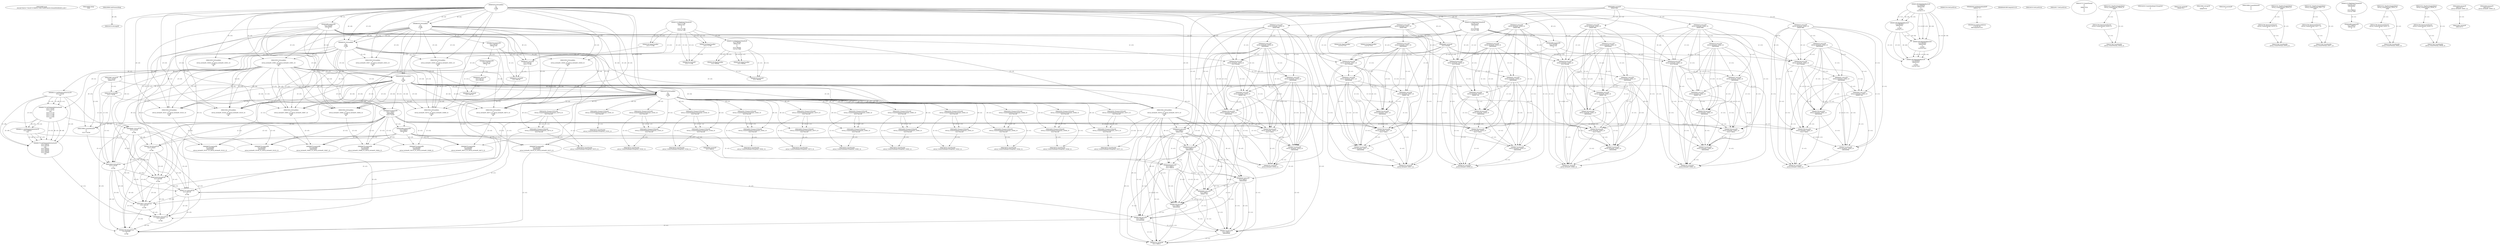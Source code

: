 // Global SCDG with merge call
digraph {
	0 [label="268454688.main
3043d078d341720e36747d96f3c116bc14a0818ad3e1b0abdf40bf84901a3827"]
	1 [label="268454699.Sleep
1000"]
	2 [label="268450908.GetProcessHeap
"]
	3 [label="268465424.VirtualAlloc
0
128
12288
4"]
	4 [label="268465190.RegOpenKeyExW
2147483650
268501000
0
131097
2147417172"]
	5 [label="268465489.wsprintfW
3221762048
268500964
0"]
	3 -> 5 [label="(0-->1)"]
	6 [label="268466183.VirtualAlloc
0
1024
12288
4"]
	3 -> 6 [label="(3-->3)"]
	3 -> 6 [label="(4-->4)"]
	7 [label="268466202.VirtualAlloc
0
3596
12288
4"]
	3 -> 7 [label="(3-->3)"]
	6 -> 7 [label="(3-->3)"]
	3 -> 7 [label="(4-->4)"]
	6 -> 7 [label="(4-->4)"]
	8 [label="268466212.GetWindowsDirectoryW
3221770240
256"]
	7 -> 8 [label="(0-->1)"]
	9 [label="268466270.GetVolumeInformationW
3221770240
3221770752
256
3221771776
3221771784
3221771780
3221771264
256"]
	7 -> 9 [label="(0-->1)"]
	8 -> 9 [label="(1-->1)"]
	8 -> 9 [label="(2-->3)"]
	8 -> 9 [label="(2-->8)"]
	10 [label="268465190.RegOpenKeyExW
2147483650
268501632
0
131097
2147417172"]
	4 -> 10 [label="(1-->1)"]
	4 -> 10 [label="(4-->4)"]
	4 -> 10 [label="(5-->5)"]
	11 [label="268465223.RegQueryValueExW
3221771788
268501592
0
0
3221771788
2147417188"]
	12 [label="268465254.GetLastError
"]
	13 [label="268465263.RegCloseKey
3221771788"]
	11 -> 13 [label="(1-->1)"]
	11 -> 13 [label="(5-->1)"]
	14 [label="268466376.wsprintfW
3221766144
268501204
0"]
	6 -> 14 [label="(0-->1)"]
	15 [label="268466397.lstrcatW
3221766144
3221771788"]
	6 -> 15 [label="(0-->1)"]
	14 -> 15 [label="(1-->1)"]
	11 -> 15 [label="(1-->2)"]
	11 -> 15 [label="(5-->2)"]
	13 -> 15 [label="(1-->2)"]
	16 [label="268466409.GetModuleHandleW
268501752"]
	17 [label="268466416.GetProcAddress
270536744
RtlComputeCrc32"]
	16 -> 17 [label="(0-->1)"]
	18 [label="268466432.lstrlenW
3221766144"]
	6 -> 18 [label="(0-->1)"]
	14 -> 18 [label="(1-->1)"]
	15 -> 18 [label="(1-->1)"]
	19 [label="268466449.RtlComputeCrc32
"]
	20 [label="268466481.VirtualFree
3221770240
0
32768"]
	7 -> 20 [label="(0-->1)"]
	8 -> 20 [label="(1-->1)"]
	9 -> 20 [label="(1-->1)"]
	21 [label="268464882.lstrlenW
3221762048"]
	3 -> 21 [label="(0-->1)"]
	5 -> 21 [label="(1-->1)"]
	22 [label="268464893.lstrlenW
268497860"]
	23 [label="268453932.VirtualAlloc
0
retval_lstrlenW_32902_32_retval_lstrlenW_32901_32
12288
64"]
	3 -> 23 [label="(3-->3)"]
	6 -> 23 [label="(3-->3)"]
	7 -> 23 [label="(3-->3)"]
	24 [label="268453967.lstrcpyW
3221774336
268497976"]
	23 -> 24 [label="(0-->1)"]
	25 [label="268453974.lstrlenW
3221774336"]
	23 -> 25 [label="(0-->1)"]
	24 -> 25 [label="(1-->1)"]
	26 [label="268464425.lstrcatW
retval_lstrlenW_32924_32
268497860"]
	22 -> 26 [label="(1-->2)"]
	27 [label="268464433.lstrcatW
retval_lstrlenW_32924_32
268500944"]
	26 -> 27 [label="(1-->1)"]
	28 [label="268464439.lstrcatW
retval_lstrlenW_32924_32
3221762048"]
	26 -> 28 [label="(1-->1)"]
	27 -> 28 [label="(1-->1)"]
	3 -> 28 [label="(0-->2)"]
	5 -> 28 [label="(1-->2)"]
	21 -> 28 [label="(1-->2)"]
	29 [label="268464447.lstrcatW
retval_lstrlenW_32924_32
268500948"]
	26 -> 29 [label="(1-->1)"]
	27 -> 29 [label="(1-->1)"]
	28 -> 29 [label="(1-->1)"]
	30 [label="268464636.VirtualAlloc
0
66
12288
64"]
	3 -> 30 [label="(3-->3)"]
	6 -> 30 [label="(3-->3)"]
	7 -> 30 [label="(3-->3)"]
	23 -> 30 [label="(3-->3)"]
	23 -> 30 [label="(4-->4)"]
	31 [label="268464679.wsprintfW
3221778432
268500964
3221774336"]
	30 -> 31 [label="(0-->1)"]
	5 -> 31 [label="(2-->2)"]
	23 -> 31 [label="(0-->3)"]
	24 -> 31 [label="(1-->3)"]
	25 -> 31 [label="(1-->3)"]
	32 [label="268464692.lstrcatW
retval_lstrlenW_32924_32
268497764"]
	26 -> 32 [label="(1-->1)"]
	27 -> 32 [label="(1-->1)"]
	28 -> 32 [label="(1-->1)"]
	29 -> 32 [label="(1-->1)"]
	33 [label="268464700.lstrcatW
retval_lstrlenW_32924_32
268500944"]
	26 -> 33 [label="(1-->1)"]
	27 -> 33 [label="(1-->1)"]
	28 -> 33 [label="(1-->1)"]
	29 -> 33 [label="(1-->1)"]
	32 -> 33 [label="(1-->1)"]
	27 -> 33 [label="(2-->2)"]
	34 [label="268464706.lstrcatW
retval_lstrlenW_32924_32
3221778432"]
	26 -> 34 [label="(1-->1)"]
	27 -> 34 [label="(1-->1)"]
	28 -> 34 [label="(1-->1)"]
	29 -> 34 [label="(1-->1)"]
	32 -> 34 [label="(1-->1)"]
	33 -> 34 [label="(1-->1)"]
	30 -> 34 [label="(0-->2)"]
	31 -> 34 [label="(1-->2)"]
	35 [label="268464714.lstrcatW
retval_lstrlenW_32924_32
268500948"]
	26 -> 35 [label="(1-->1)"]
	27 -> 35 [label="(1-->1)"]
	28 -> 35 [label="(1-->1)"]
	29 -> 35 [label="(1-->1)"]
	32 -> 35 [label="(1-->1)"]
	33 -> 35 [label="(1-->1)"]
	34 -> 35 [label="(1-->1)"]
	29 -> 35 [label="(2-->2)"]
	36 [label="268464726.VirtualFree
3221778432
0
32768"]
	30 -> 36 [label="(0-->1)"]
	31 -> 36 [label="(1-->1)"]
	34 -> 36 [label="(2-->1)"]
	20 -> 36 [label="(3-->3)"]
	37 [label="268464767.lstrlenW
retval_lstrlenW_32924_32"]
	26 -> 37 [label="(1-->1)"]
	27 -> 37 [label="(1-->1)"]
	28 -> 37 [label="(1-->1)"]
	29 -> 37 [label="(1-->1)"]
	32 -> 37 [label="(1-->1)"]
	33 -> 37 [label="(1-->1)"]
	34 -> 37 [label="(1-->1)"]
	35 -> 37 [label="(1-->1)"]
	38 [label="268453998.CreateMutexW
0
0
3221774336"]
	23 -> 38 [label="(0-->3)"]
	24 -> 38 [label="(1-->3)"]
	25 -> 38 [label="(1-->3)"]
	31 -> 38 [label="(3-->3)"]
	39 [label="268454010.GetLastError
"]
	40 [label="268454017.GetLastError
"]
	41 [label="268454043.VirtualFree
3221774336
0
32768"]
	23 -> 41 [label="(0-->1)"]
	24 -> 41 [label="(1-->1)"]
	25 -> 41 [label="(1-->1)"]
	31 -> 41 [label="(3-->1)"]
	38 -> 41 [label="(3-->1)"]
	20 -> 41 [label="(3-->3)"]
	36 -> 41 [label="(3-->3)"]
	42 [label="268467629.VirtualFree
3221762048
0
32768"]
	3 -> 42 [label="(0-->1)"]
	5 -> 42 [label="(1-->1)"]
	21 -> 42 [label="(1-->1)"]
	28 -> 42 [label="(2-->1)"]
	20 -> 42 [label="(3-->3)"]
	36 -> 42 [label="(3-->3)"]
	41 -> 42 [label="(3-->3)"]
	43 [label="268467737.VirtualFree
3221766144
0
32768"]
	6 -> 43 [label="(0-->1)"]
	14 -> 43 [label="(1-->1)"]
	15 -> 43 [label="(1-->1)"]
	18 -> 43 [label="(1-->1)"]
	20 -> 43 [label="(3-->3)"]
	36 -> 43 [label="(3-->3)"]
	41 -> 43 [label="(3-->3)"]
	42 -> 43 [label="(3-->3)"]
	44 [label="268454737.CreateThread
0
0
268447024
0
0
0"]
	45 [label="268454761.WaitForSingleObject
retval_CreateThread_33034_32
5000"]
	46 [label="268454780.TerminateThread
retval_CreateThread_33034_32
0"]
	45 -> 46 [label="(1-->1)"]
	47 [label="268454790.CloseHandle
retval_CreateThread_33034_32"]
	45 -> 47 [label="(1-->1)"]
	46 -> 47 [label="(1-->1)"]
	48 [label="268454450.CreateToolhelp32Snapshot
2
0"]
	49 [label="268454476.VirtualAlloc
0
556
12288
4"]
	3 -> 49 [label="(3-->3)"]
	6 -> 49 [label="(3-->3)"]
	7 -> 49 [label="(3-->3)"]
	23 -> 49 [label="(3-->3)"]
	30 -> 49 [label="(3-->3)"]
	3 -> 49 [label="(4-->4)"]
	6 -> 49 [label="(4-->4)"]
	7 -> 49 [label="(4-->4)"]
	50 [label="268454501.Process32FirstW
retval_CreateToolhelp32Snapshot_33074_32
3221782528"]
	49 -> 50 [label="(0-->2)"]
	51 [label="268454533.lstrcmpiW
"]
	2 -> 51 [label="(0-->0)"]
	52 [label="268454602.Process32NextW
retval_CreateToolhelp32Snapshot_33074_32
3221782528"]
	50 -> 52 [label="(1-->1)"]
	49 -> 52 [label="(0-->2)"]
	50 -> 52 [label="(2-->2)"]
	53 [label="268454627.VirtualFree
3221782528
0
32768"]
	49 -> 53 [label="(0-->1)"]
	50 -> 53 [label="(2-->1)"]
	52 -> 53 [label="(2-->1)"]
	20 -> 53 [label="(3-->3)"]
	36 -> 53 [label="(3-->3)"]
	41 -> 53 [label="(3-->3)"]
	42 -> 53 [label="(3-->3)"]
	43 -> 53 [label="(3-->3)"]
	54 [label="268454634.CloseHandle
retval_CreateToolhelp32Snapshot_33074_32"]
	50 -> 54 [label="(1-->1)"]
	52 -> 54 [label="(1-->1)"]
	55 [label="268465190.RegOpenKeyExW
2147483650
268501000
0
131097
2147417052"]
	4 -> 55 [label="(1-->1)"]
	10 -> 55 [label="(1-->1)"]
	4 -> 55 [label="(2-->2)"]
	4 -> 55 [label="(4-->4)"]
	10 -> 55 [label="(4-->4)"]
	56 [label="268465489.wsprintfW
3221786624
268500964
0"]
	5 -> 56 [label="(2-->2)"]
	31 -> 56 [label="(2-->2)"]
	57 [label="268466212.GetWindowsDirectoryW
3221794816
256"]
	8 -> 57 [label="(2-->2)"]
	9 -> 57 [label="(3-->2)"]
	9 -> 57 [label="(8-->2)"]
	58 [label="268466270.GetVolumeInformationW
3221794816
3221795328
256
3221796352
3221796360
3221796356
3221795840
256"]
	57 -> 58 [label="(1-->1)"]
	8 -> 58 [label="(2-->3)"]
	9 -> 58 [label="(3-->3)"]
	9 -> 58 [label="(8-->3)"]
	57 -> 58 [label="(2-->3)"]
	8 -> 58 [label="(2-->8)"]
	9 -> 58 [label="(3-->8)"]
	9 -> 58 [label="(8-->8)"]
	57 -> 58 [label="(2-->8)"]
	59 [label="268465190.RegOpenKeyExW
2147483650
268501632
0
131097
2147417052"]
	4 -> 59 [label="(1-->1)"]
	10 -> 59 [label="(1-->1)"]
	55 -> 59 [label="(1-->1)"]
	10 -> 59 [label="(2-->2)"]
	4 -> 59 [label="(4-->4)"]
	10 -> 59 [label="(4-->4)"]
	55 -> 59 [label="(4-->4)"]
	55 -> 59 [label="(5-->5)"]
	60 [label="268466376.wsprintfW
3221790720
268501204
0"]
	14 -> 60 [label="(2-->2)"]
	61 [label="268466397.lstrcatW
3221790720
3221796364"]
	60 -> 61 [label="(1-->1)"]
	62 [label="268466432.lstrlenW
3221790720"]
	60 -> 62 [label="(1-->1)"]
	61 -> 62 [label="(1-->1)"]
	63 [label="268466481.VirtualFree
3221794816
0
32768"]
	57 -> 63 [label="(1-->1)"]
	58 -> 63 [label="(1-->1)"]
	20 -> 63 [label="(3-->3)"]
	36 -> 63 [label="(3-->3)"]
	41 -> 63 [label="(3-->3)"]
	42 -> 63 [label="(3-->3)"]
	43 -> 63 [label="(3-->3)"]
	53 -> 63 [label="(3-->3)"]
	64 [label="268464882.lstrlenW
3221786624"]
	56 -> 64 [label="(1-->1)"]
	65 [label="268452641.VirtualAlloc
0
retval_lstrlenW_35078_32_retval_lstrlenW_35073_32
12288
64"]
	3 -> 65 [label="(3-->3)"]
	6 -> 65 [label="(3-->3)"]
	7 -> 65 [label="(3-->3)"]
	23 -> 65 [label="(3-->3)"]
	30 -> 65 [label="(3-->3)"]
	49 -> 65 [label="(3-->3)"]
	23 -> 65 [label="(4-->4)"]
	30 -> 65 [label="(4-->4)"]
	66 [label="268464425.lstrcatW
3221798912
268497860"]
	65 -> 66 [label="(0-->1)"]
	22 -> 66 [label="(1-->2)"]
	26 -> 66 [label="(2-->2)"]
	67 [label="268464433.lstrcatW
3221798912
268500944"]
	65 -> 67 [label="(0-->1)"]
	66 -> 67 [label="(1-->1)"]
	27 -> 67 [label="(2-->2)"]
	33 -> 67 [label="(2-->2)"]
	68 [label="268464439.lstrcatW
3221798912
3221786624"]
	65 -> 68 [label="(0-->1)"]
	66 -> 68 [label="(1-->1)"]
	67 -> 68 [label="(1-->1)"]
	56 -> 68 [label="(1-->2)"]
	64 -> 68 [label="(1-->2)"]
	69 [label="268464447.lstrcatW
3221798912
268500948"]
	65 -> 69 [label="(0-->1)"]
	66 -> 69 [label="(1-->1)"]
	67 -> 69 [label="(1-->1)"]
	68 -> 69 [label="(1-->1)"]
	29 -> 69 [label="(2-->2)"]
	35 -> 69 [label="(2-->2)"]
	70 [label="268464679.wsprintfW
3221803008
268500964
retval_lstrlenW_35078_32_retval_lstrlenW_35073_32"]
	5 -> 70 [label="(2-->2)"]
	31 -> 70 [label="(2-->2)"]
	56 -> 70 [label="(2-->2)"]
	65 -> 70 [label="(2-->3)"]
	71 [label="268464692.lstrcatW
3221798912
268497764"]
	65 -> 71 [label="(0-->1)"]
	66 -> 71 [label="(1-->1)"]
	67 -> 71 [label="(1-->1)"]
	68 -> 71 [label="(1-->1)"]
	69 -> 71 [label="(1-->1)"]
	32 -> 71 [label="(2-->2)"]
	72 [label="268464700.lstrcatW
3221798912
268500944"]
	65 -> 72 [label="(0-->1)"]
	66 -> 72 [label="(1-->1)"]
	67 -> 72 [label="(1-->1)"]
	68 -> 72 [label="(1-->1)"]
	69 -> 72 [label="(1-->1)"]
	71 -> 72 [label="(1-->1)"]
	27 -> 72 [label="(2-->2)"]
	33 -> 72 [label="(2-->2)"]
	67 -> 72 [label="(2-->2)"]
	73 [label="268464706.lstrcatW
3221798912
3221803008"]
	65 -> 73 [label="(0-->1)"]
	66 -> 73 [label="(1-->1)"]
	67 -> 73 [label="(1-->1)"]
	68 -> 73 [label="(1-->1)"]
	69 -> 73 [label="(1-->1)"]
	71 -> 73 [label="(1-->1)"]
	72 -> 73 [label="(1-->1)"]
	70 -> 73 [label="(1-->2)"]
	74 [label="268464714.lstrcatW
3221798912
268500948"]
	65 -> 74 [label="(0-->1)"]
	66 -> 74 [label="(1-->1)"]
	67 -> 74 [label="(1-->1)"]
	68 -> 74 [label="(1-->1)"]
	69 -> 74 [label="(1-->1)"]
	71 -> 74 [label="(1-->1)"]
	72 -> 74 [label="(1-->1)"]
	73 -> 74 [label="(1-->1)"]
	29 -> 74 [label="(2-->2)"]
	35 -> 74 [label="(2-->2)"]
	69 -> 74 [label="(2-->2)"]
	75 [label="268464726.VirtualFree
3221803008
0
32768"]
	70 -> 75 [label="(1-->1)"]
	73 -> 75 [label="(2-->1)"]
	20 -> 75 [label="(3-->3)"]
	36 -> 75 [label="(3-->3)"]
	41 -> 75 [label="(3-->3)"]
	42 -> 75 [label="(3-->3)"]
	43 -> 75 [label="(3-->3)"]
	53 -> 75 [label="(3-->3)"]
	63 -> 75 [label="(3-->3)"]
	76 [label="268464767.lstrlenW
3221798912"]
	65 -> 76 [label="(0-->1)"]
	66 -> 76 [label="(1-->1)"]
	67 -> 76 [label="(1-->1)"]
	68 -> 76 [label="(1-->1)"]
	69 -> 76 [label="(1-->1)"]
	71 -> 76 [label="(1-->1)"]
	72 -> 76 [label="(1-->1)"]
	73 -> 76 [label="(1-->1)"]
	74 -> 76 [label="(1-->1)"]
	77 [label="268452707.lstrlenW
268497912"]
	78 [label="268465223.RegQueryValueExW
3221796364
268501592
0
0
3221796364
2147417068"]
	11 -> 78 [label="(2-->2)"]
	79 [label="268465263.RegCloseKey
3221796364"]
	78 -> 79 [label="(1-->1)"]
	78 -> 79 [label="(5-->1)"]
	80 [label="268452641.VirtualAlloc
0
retval_lstrlenW_35537_32_retval_lstrlenW_35532_32
12288
64"]
	3 -> 80 [label="(3-->3)"]
	6 -> 80 [label="(3-->3)"]
	7 -> 80 [label="(3-->3)"]
	23 -> 80 [label="(3-->3)"]
	30 -> 80 [label="(3-->3)"]
	49 -> 80 [label="(3-->3)"]
	23 -> 80 [label="(4-->4)"]
	30 -> 80 [label="(4-->4)"]
	81 [label="268464679.wsprintfW
3221803008
268500964
retval_lstrlenW_35537_32_retval_lstrlenW_35532_32"]
	5 -> 81 [label="(2-->2)"]
	31 -> 81 [label="(2-->2)"]
	56 -> 81 [label="(2-->2)"]
	80 -> 81 [label="(2-->3)"]
	82 [label="268452641.VirtualAlloc
0
retval_lstrlenW_35538_32_retval_lstrlenW_35533_32
12288
64"]
	3 -> 82 [label="(3-->3)"]
	6 -> 82 [label="(3-->3)"]
	7 -> 82 [label="(3-->3)"]
	23 -> 82 [label="(3-->3)"]
	30 -> 82 [label="(3-->3)"]
	49 -> 82 [label="(3-->3)"]
	23 -> 82 [label="(4-->4)"]
	30 -> 82 [label="(4-->4)"]
	83 [label="268464679.wsprintfW
3221803008
268500964
retval_lstrlenW_35538_32_retval_lstrlenW_35533_32"]
	5 -> 83 [label="(2-->2)"]
	31 -> 83 [label="(2-->2)"]
	56 -> 83 [label="(2-->2)"]
	82 -> 83 [label="(2-->3)"]
	84 [label="268465239.RegCloseKey
3221796364"]
	78 -> 84 [label="(1-->1)"]
	78 -> 84 [label="(5-->1)"]
	85 [label="268466320.lstrlenW
3221796364"]
	78 -> 85 [label="(1-->1)"]
	78 -> 85 [label="(5-->1)"]
	84 -> 85 [label="(1-->1)"]
	86 [label="268452641.VirtualAlloc
0
retval_lstrlenW_35803_32_retval_lstrlenW_35807_32
12288
64"]
	3 -> 86 [label="(3-->3)"]
	6 -> 86 [label="(3-->3)"]
	7 -> 86 [label="(3-->3)"]
	23 -> 86 [label="(3-->3)"]
	30 -> 86 [label="(3-->3)"]
	49 -> 86 [label="(3-->3)"]
	23 -> 86 [label="(4-->4)"]
	30 -> 86 [label="(4-->4)"]
	87 [label="268464679.wsprintfW
3221803008
268500964
retval_lstrlenW_35803_32_retval_lstrlenW_35807_32"]
	5 -> 87 [label="(2-->2)"]
	31 -> 87 [label="(2-->2)"]
	56 -> 87 [label="(2-->2)"]
	86 -> 87 [label="(2-->3)"]
	88 [label="268452641.VirtualAlloc
0
retval_lstrlenW_35808_32_retval_lstrlenW_35804_32
12288
64"]
	3 -> 88 [label="(3-->3)"]
	6 -> 88 [label="(3-->3)"]
	7 -> 88 [label="(3-->3)"]
	23 -> 88 [label="(3-->3)"]
	30 -> 88 [label="(3-->3)"]
	49 -> 88 [label="(3-->3)"]
	23 -> 88 [label="(4-->4)"]
	30 -> 88 [label="(4-->4)"]
	89 [label="268464679.wsprintfW
3221803008
268500964
retval_lstrlenW_35808_32_retval_lstrlenW_35804_32"]
	5 -> 89 [label="(2-->2)"]
	31 -> 89 [label="(2-->2)"]
	56 -> 89 [label="(2-->2)"]
	88 -> 89 [label="(2-->3)"]
	90 [label="268465223.RegQueryValueExW
2147417376
268500984
0
0
3221762048
2147417188"]
	3 -> 90 [label="(0-->5)"]
	91 [label="268465239.RegCloseKey
2147417376"]
	90 -> 91 [label="(1-->1)"]
	92 [label="268465489.wsprintfW
3221762048
268501104
0"]
	3 -> 92 [label="(0-->1)"]
	90 -> 92 [label="(5-->1)"]
	93 [label="268465239.RegCloseKey
3221771788"]
	11 -> 93 [label="(1-->1)"]
	11 -> 93 [label="(5-->1)"]
	94 [label="268466320.lstrlenW
3221771788"]
	11 -> 94 [label="(1-->1)"]
	11 -> 94 [label="(5-->1)"]
	93 -> 94 [label="(1-->1)"]
	95 [label="268465263.RegCloseKey
2147417376"]
	90 -> 95 [label="(1-->1)"]
	96 [label="268453932.VirtualAlloc
0
retval_lstrlenW_32829_32_retval_lstrlenW_32831_32
12288
64"]
	3 -> 96 [label="(3-->3)"]
	6 -> 96 [label="(3-->3)"]
	7 -> 96 [label="(3-->3)"]
	97 [label="268464425.lstrcatW
retval_lstrlenW_32927_32
268497860"]
	22 -> 97 [label="(1-->2)"]
	98 [label="268464433.lstrcatW
retval_lstrlenW_32927_32
268500944"]
	97 -> 98 [label="(1-->1)"]
	99 [label="268464439.lstrcatW
retval_lstrlenW_32927_32
3221762048"]
	97 -> 99 [label="(1-->1)"]
	98 -> 99 [label="(1-->1)"]
	3 -> 99 [label="(0-->2)"]
	21 -> 99 [label="(1-->2)"]
	90 -> 99 [label="(5-->2)"]
	92 -> 99 [label="(1-->2)"]
	100 [label="268464447.lstrcatW
retval_lstrlenW_32927_32
268500948"]
	97 -> 100 [label="(1-->1)"]
	98 -> 100 [label="(1-->1)"]
	99 -> 100 [label="(1-->1)"]
	101 [label="268464692.lstrcatW
retval_lstrlenW_32927_32
268497764"]
	97 -> 101 [label="(1-->1)"]
	98 -> 101 [label="(1-->1)"]
	99 -> 101 [label="(1-->1)"]
	100 -> 101 [label="(1-->1)"]
	102 [label="268464700.lstrcatW
retval_lstrlenW_32927_32
268500944"]
	97 -> 102 [label="(1-->1)"]
	98 -> 102 [label="(1-->1)"]
	99 -> 102 [label="(1-->1)"]
	100 -> 102 [label="(1-->1)"]
	101 -> 102 [label="(1-->1)"]
	98 -> 102 [label="(2-->2)"]
	103 [label="268464706.lstrcatW
retval_lstrlenW_32927_32
3221778432"]
	97 -> 103 [label="(1-->1)"]
	98 -> 103 [label="(1-->1)"]
	99 -> 103 [label="(1-->1)"]
	100 -> 103 [label="(1-->1)"]
	101 -> 103 [label="(1-->1)"]
	102 -> 103 [label="(1-->1)"]
	30 -> 103 [label="(0-->2)"]
	31 -> 103 [label="(1-->2)"]
	104 [label="268464714.lstrcatW
retval_lstrlenW_32927_32
268500948"]
	97 -> 104 [label="(1-->1)"]
	98 -> 104 [label="(1-->1)"]
	99 -> 104 [label="(1-->1)"]
	100 -> 104 [label="(1-->1)"]
	101 -> 104 [label="(1-->1)"]
	102 -> 104 [label="(1-->1)"]
	103 -> 104 [label="(1-->1)"]
	100 -> 104 [label="(2-->2)"]
	105 [label="268464767.lstrlenW
retval_lstrlenW_32927_32"]
	97 -> 105 [label="(1-->1)"]
	98 -> 105 [label="(1-->1)"]
	99 -> 105 [label="(1-->1)"]
	100 -> 105 [label="(1-->1)"]
	101 -> 105 [label="(1-->1)"]
	102 -> 105 [label="(1-->1)"]
	103 -> 105 [label="(1-->1)"]
	104 -> 105 [label="(1-->1)"]
	106 [label="268454501.Process32FirstW
retval_CreateToolhelp32Snapshot_33045_32
3221782528"]
	49 -> 106 [label="(0-->2)"]
	107 [label="268454602.Process32NextW
retval_CreateToolhelp32Snapshot_33045_32
3221782528"]
	106 -> 107 [label="(1-->1)"]
	49 -> 107 [label="(0-->2)"]
	106 -> 107 [label="(2-->2)"]
	108 [label="268454634.CloseHandle
retval_CreateToolhelp32Snapshot_33045_32"]
	106 -> 108 [label="(1-->1)"]
	107 -> 108 [label="(1-->1)"]
	109 [label="268453932.VirtualAlloc
0
retval_lstrlenW_32830_32_retval_lstrlenW_32832_32
12288
64"]
	3 -> 109 [label="(3-->3)"]
	6 -> 109 [label="(3-->3)"]
	7 -> 109 [label="(3-->3)"]
	110 [label="268464425.lstrcatW
retval_lstrlenW_32928_32
268497860"]
	22 -> 110 [label="(1-->2)"]
	111 [label="268464433.lstrcatW
retval_lstrlenW_32928_32
268500944"]
	110 -> 111 [label="(1-->1)"]
	112 [label="268464439.lstrcatW
retval_lstrlenW_32928_32
3221762048"]
	110 -> 112 [label="(1-->1)"]
	111 -> 112 [label="(1-->1)"]
	3 -> 112 [label="(0-->2)"]
	5 -> 112 [label="(1-->2)"]
	21 -> 112 [label="(1-->2)"]
	90 -> 112 [label="(5-->2)"]
	113 [label="268464447.lstrcatW
retval_lstrlenW_32928_32
268500948"]
	110 -> 113 [label="(1-->1)"]
	111 -> 113 [label="(1-->1)"]
	112 -> 113 [label="(1-->1)"]
	114 [label="268464692.lstrcatW
retval_lstrlenW_32928_32
268497764"]
	110 -> 114 [label="(1-->1)"]
	111 -> 114 [label="(1-->1)"]
	112 -> 114 [label="(1-->1)"]
	113 -> 114 [label="(1-->1)"]
	115 [label="268464700.lstrcatW
retval_lstrlenW_32928_32
268500944"]
	110 -> 115 [label="(1-->1)"]
	111 -> 115 [label="(1-->1)"]
	112 -> 115 [label="(1-->1)"]
	113 -> 115 [label="(1-->1)"]
	114 -> 115 [label="(1-->1)"]
	111 -> 115 [label="(2-->2)"]
	116 [label="268464706.lstrcatW
retval_lstrlenW_32928_32
3221778432"]
	110 -> 116 [label="(1-->1)"]
	111 -> 116 [label="(1-->1)"]
	112 -> 116 [label="(1-->1)"]
	113 -> 116 [label="(1-->1)"]
	114 -> 116 [label="(1-->1)"]
	115 -> 116 [label="(1-->1)"]
	30 -> 116 [label="(0-->2)"]
	31 -> 116 [label="(1-->2)"]
	117 [label="268464714.lstrcatW
retval_lstrlenW_32928_32
268500948"]
	110 -> 117 [label="(1-->1)"]
	111 -> 117 [label="(1-->1)"]
	112 -> 117 [label="(1-->1)"]
	113 -> 117 [label="(1-->1)"]
	114 -> 117 [label="(1-->1)"]
	115 -> 117 [label="(1-->1)"]
	116 -> 117 [label="(1-->1)"]
	113 -> 117 [label="(2-->2)"]
	118 [label="268464767.lstrlenW
retval_lstrlenW_32928_32"]
	110 -> 118 [label="(1-->1)"]
	111 -> 118 [label="(1-->1)"]
	112 -> 118 [label="(1-->1)"]
	113 -> 118 [label="(1-->1)"]
	114 -> 118 [label="(1-->1)"]
	115 -> 118 [label="(1-->1)"]
	116 -> 118 [label="(1-->1)"]
	117 -> 118 [label="(1-->1)"]
	119 [label="268454501.Process32FirstW
retval_CreateToolhelp32Snapshot_33046_32
3221782528"]
	49 -> 119 [label="(0-->2)"]
	120 [label="268454602.Process32NextW
retval_CreateToolhelp32Snapshot_33046_32
3221782528"]
	119 -> 120 [label="(1-->1)"]
	49 -> 120 [label="(0-->2)"]
	119 -> 120 [label="(2-->2)"]
	121 [label="268454634.CloseHandle
retval_CreateToolhelp32Snapshot_33046_32"]
	119 -> 121 [label="(1-->1)"]
	120 -> 121 [label="(1-->1)"]
	122 [label="268453932.VirtualAlloc
0
retval_lstrlenW_32826_32_retval_lstrlenW_32828_32
12288
64"]
	3 -> 122 [label="(3-->3)"]
	6 -> 122 [label="(3-->3)"]
	7 -> 122 [label="(3-->3)"]
	123 [label="268453967.lstrcpyW
0
268497976"]
	124 [label="268453974.lstrlenW
0"]
	125 [label="268464425.lstrcatW
retval_lstrlenW_32843_32
268497860"]
	22 -> 125 [label="(1-->2)"]
	126 [label="268464433.lstrcatW
retval_lstrlenW_32843_32
268500944"]
	125 -> 126 [label="(1-->1)"]
	127 [label="268464439.lstrcatW
retval_lstrlenW_32843_32
3221762048"]
	125 -> 127 [label="(1-->1)"]
	126 -> 127 [label="(1-->1)"]
	3 -> 127 [label="(0-->2)"]
	5 -> 127 [label="(1-->2)"]
	21 -> 127 [label="(1-->2)"]
	90 -> 127 [label="(5-->2)"]
	128 [label="268464447.lstrcatW
retval_lstrlenW_32843_32
268500948"]
	125 -> 128 [label="(1-->1)"]
	126 -> 128 [label="(1-->1)"]
	127 -> 128 [label="(1-->1)"]
	129 [label="268464692.lstrcatW
retval_lstrlenW_32843_32
268497764"]
	125 -> 129 [label="(1-->1)"]
	126 -> 129 [label="(1-->1)"]
	127 -> 129 [label="(1-->1)"]
	128 -> 129 [label="(1-->1)"]
	130 [label="268464700.lstrcatW
retval_lstrlenW_32843_32
268500944"]
	125 -> 130 [label="(1-->1)"]
	126 -> 130 [label="(1-->1)"]
	127 -> 130 [label="(1-->1)"]
	128 -> 130 [label="(1-->1)"]
	129 -> 130 [label="(1-->1)"]
	126 -> 130 [label="(2-->2)"]
	131 [label="268464706.lstrcatW
retval_lstrlenW_32843_32
3221778432"]
	125 -> 131 [label="(1-->1)"]
	126 -> 131 [label="(1-->1)"]
	127 -> 131 [label="(1-->1)"]
	128 -> 131 [label="(1-->1)"]
	129 -> 131 [label="(1-->1)"]
	130 -> 131 [label="(1-->1)"]
	30 -> 131 [label="(0-->2)"]
	31 -> 131 [label="(1-->2)"]
	132 [label="268464714.lstrcatW
retval_lstrlenW_32843_32
268500948"]
	125 -> 132 [label="(1-->1)"]
	126 -> 132 [label="(1-->1)"]
	127 -> 132 [label="(1-->1)"]
	128 -> 132 [label="(1-->1)"]
	129 -> 132 [label="(1-->1)"]
	130 -> 132 [label="(1-->1)"]
	131 -> 132 [label="(1-->1)"]
	128 -> 132 [label="(2-->2)"]
	133 [label="268464767.lstrlenW
retval_lstrlenW_32843_32"]
	125 -> 133 [label="(1-->1)"]
	126 -> 133 [label="(1-->1)"]
	127 -> 133 [label="(1-->1)"]
	128 -> 133 [label="(1-->1)"]
	129 -> 133 [label="(1-->1)"]
	130 -> 133 [label="(1-->1)"]
	131 -> 133 [label="(1-->1)"]
	132 -> 133 [label="(1-->1)"]
	134 [label="268453998.CreateMutexW
0
0
0"]
	135 [label="268454761.WaitForSingleObject
retval_CreateThread_32976_32
5000"]
	136 [label="268454780.TerminateThread
retval_CreateThread_32976_32
0"]
	135 -> 136 [label="(1-->1)"]
	137 [label="268454790.CloseHandle
retval_CreateThread_32976_32"]
	135 -> 137 [label="(1-->1)"]
	136 -> 137 [label="(1-->1)"]
	138 [label="268454501.Process32FirstW
retval_CreateToolhelp32Snapshot_33072_32
3221782528"]
	49 -> 138 [label="(0-->2)"]
	139 [label="268454602.Process32NextW
retval_CreateToolhelp32Snapshot_33072_32
3221782528"]
	138 -> 139 [label="(1-->1)"]
	49 -> 139 [label="(0-->2)"]
	138 -> 139 [label="(2-->2)"]
	140 [label="268454634.CloseHandle
retval_CreateToolhelp32Snapshot_33072_32"]
	138 -> 140 [label="(1-->1)"]
	139 -> 140 [label="(1-->1)"]
	141 [label="268453932.VirtualAlloc
0
retval_lstrlenW_32827_32_retval_lstrlenW_32825_32
12288
64"]
	3 -> 141 [label="(3-->3)"]
	6 -> 141 [label="(3-->3)"]
	7 -> 141 [label="(3-->3)"]
	142 [label="268464425.lstrcatW
retval_lstrlenW_32845_32
268497860"]
	22 -> 142 [label="(1-->2)"]
	143 [label="268464433.lstrcatW
retval_lstrlenW_32845_32
268500944"]
	142 -> 143 [label="(1-->1)"]
	144 [label="268464439.lstrcatW
retval_lstrlenW_32845_32
3221762048"]
	142 -> 144 [label="(1-->1)"]
	143 -> 144 [label="(1-->1)"]
	3 -> 144 [label="(0-->2)"]
	21 -> 144 [label="(1-->2)"]
	90 -> 144 [label="(5-->2)"]
	92 -> 144 [label="(1-->2)"]
	145 [label="268464447.lstrcatW
retval_lstrlenW_32845_32
268500948"]
	142 -> 145 [label="(1-->1)"]
	143 -> 145 [label="(1-->1)"]
	144 -> 145 [label="(1-->1)"]
	146 [label="268464692.lstrcatW
retval_lstrlenW_32845_32
268497764"]
	142 -> 146 [label="(1-->1)"]
	143 -> 146 [label="(1-->1)"]
	144 -> 146 [label="(1-->1)"]
	145 -> 146 [label="(1-->1)"]
	147 [label="268464700.lstrcatW
retval_lstrlenW_32845_32
268500944"]
	142 -> 147 [label="(1-->1)"]
	143 -> 147 [label="(1-->1)"]
	144 -> 147 [label="(1-->1)"]
	145 -> 147 [label="(1-->1)"]
	146 -> 147 [label="(1-->1)"]
	143 -> 147 [label="(2-->2)"]
	148 [label="268464706.lstrcatW
retval_lstrlenW_32845_32
3221778432"]
	142 -> 148 [label="(1-->1)"]
	143 -> 148 [label="(1-->1)"]
	144 -> 148 [label="(1-->1)"]
	145 -> 148 [label="(1-->1)"]
	146 -> 148 [label="(1-->1)"]
	147 -> 148 [label="(1-->1)"]
	30 -> 148 [label="(0-->2)"]
	31 -> 148 [label="(1-->2)"]
	149 [label="268464714.lstrcatW
retval_lstrlenW_32845_32
268500948"]
	142 -> 149 [label="(1-->1)"]
	143 -> 149 [label="(1-->1)"]
	144 -> 149 [label="(1-->1)"]
	145 -> 149 [label="(1-->1)"]
	146 -> 149 [label="(1-->1)"]
	147 -> 149 [label="(1-->1)"]
	148 -> 149 [label="(1-->1)"]
	145 -> 149 [label="(2-->2)"]
	150 [label="268464767.lstrlenW
retval_lstrlenW_32845_32"]
	142 -> 150 [label="(1-->1)"]
	143 -> 150 [label="(1-->1)"]
	144 -> 150 [label="(1-->1)"]
	145 -> 150 [label="(1-->1)"]
	146 -> 150 [label="(1-->1)"]
	147 -> 150 [label="(1-->1)"]
	148 -> 150 [label="(1-->1)"]
	149 -> 150 [label="(1-->1)"]
	151 [label="268454761.WaitForSingleObject
retval_CreateThread_32977_32
5000"]
	152 [label="268454780.TerminateThread
retval_CreateThread_32977_32
0"]
	151 -> 152 [label="(1-->1)"]
	153 [label="268454790.CloseHandle
retval_CreateThread_32977_32"]
	151 -> 153 [label="(1-->1)"]
	152 -> 153 [label="(1-->1)"]
	154 [label="268454501.Process32FirstW
retval_CreateToolhelp32Snapshot_33073_32
3221782528"]
	49 -> 154 [label="(0-->2)"]
	155 [label="268454602.Process32NextW
retval_CreateToolhelp32Snapshot_33073_32
3221782528"]
	154 -> 155 [label="(1-->1)"]
	49 -> 155 [label="(0-->2)"]
	154 -> 155 [label="(2-->2)"]
	156 [label="268454634.CloseHandle
retval_CreateToolhelp32Snapshot_33073_32"]
	154 -> 156 [label="(1-->1)"]
	155 -> 156 [label="(1-->1)"]
	157 [label="268454501.Process32FirstW
retval_CreateToolhelp32Snapshot_33082_32
3221782528"]
	49 -> 157 [label="(0-->2)"]
	158 [label="268454602.Process32NextW
retval_CreateToolhelp32Snapshot_33082_32
3221782528"]
	157 -> 158 [label="(1-->1)"]
	49 -> 158 [label="(0-->2)"]
	157 -> 158 [label="(2-->2)"]
	159 [label="268454634.CloseHandle
retval_CreateToolhelp32Snapshot_33082_32"]
	157 -> 159 [label="(1-->1)"]
	158 -> 159 [label="(1-->1)"]
	160 [label="268454501.Process32FirstW
retval_CreateToolhelp32Snapshot_33083_32
3221782528"]
	49 -> 160 [label="(0-->2)"]
	161 [label="268454602.Process32NextW
retval_CreateToolhelp32Snapshot_33083_32
3221782528"]
	160 -> 161 [label="(1-->1)"]
	49 -> 161 [label="(0-->2)"]
	160 -> 161 [label="(2-->2)"]
	162 [label="268454634.CloseHandle
retval_CreateToolhelp32Snapshot_33083_32"]
	160 -> 162 [label="(1-->1)"]
	161 -> 162 [label="(1-->1)"]
	163 [label="268454501.Process32FirstW
retval_CreateToolhelp32Snapshot_33043_32
3221782528"]
	49 -> 163 [label="(0-->2)"]
	164 [label="268454602.Process32NextW
retval_CreateToolhelp32Snapshot_33043_32
3221782528"]
	163 -> 164 [label="(1-->1)"]
	49 -> 164 [label="(0-->2)"]
	163 -> 164 [label="(2-->2)"]
	165 [label="268454634.CloseHandle
retval_CreateToolhelp32Snapshot_33043_32"]
	163 -> 165 [label="(1-->1)"]
	164 -> 165 [label="(1-->1)"]
	166 [label="268465223.RegQueryValueExW
2147417376
268500984
0
0
3221786624
2147417068"]
	167 [label="268454501.Process32FirstW
retval_CreateToolhelp32Snapshot_33044_32
3221782528"]
	49 -> 167 [label="(0-->2)"]
	168 [label="268454602.Process32NextW
retval_CreateToolhelp32Snapshot_33044_32
3221782528"]
	167 -> 168 [label="(1-->1)"]
	49 -> 168 [label="(0-->2)"]
	167 -> 168 [label="(2-->2)"]
	169 [label="268454634.CloseHandle
retval_CreateToolhelp32Snapshot_33044_32"]
	167 -> 169 [label="(1-->1)"]
	168 -> 169 [label="(1-->1)"]
	170 [label="268465489.wsprintfW
3221786624
268501104
0"]
	166 -> 170 [label="(5-->1)"]
	171 [label="268454761.WaitForSingleObject
retval_CreateThread_33035_32
5000"]
	172 [label="268454780.TerminateThread
retval_CreateThread_33035_32
0"]
	171 -> 172 [label="(1-->1)"]
	173 [label="268454790.CloseHandle
retval_CreateThread_33035_32"]
	171 -> 173 [label="(1-->1)"]
	172 -> 173 [label="(1-->1)"]
	174 [label="268454501.Process32FirstW
retval_CreateToolhelp32Snapshot_33343_32
3221782528"]
	49 -> 174 [label="(0-->2)"]
	175 [label="268454602.Process32NextW
retval_CreateToolhelp32Snapshot_33343_32
3221782528"]
	174 -> 175 [label="(1-->1)"]
	49 -> 175 [label="(0-->2)"]
	174 -> 175 [label="(2-->2)"]
	176 [label="268454634.CloseHandle
retval_CreateToolhelp32Snapshot_33343_32"]
	174 -> 176 [label="(1-->1)"]
	175 -> 176 [label="(1-->1)"]
	177 [label="268454761.WaitForSingleObject
retval_CreateThread_33036_32
5000"]
	178 [label="268454780.TerminateThread
retval_CreateThread_33036_32
0"]
	177 -> 178 [label="(1-->1)"]
	179 [label="268454790.CloseHandle
retval_CreateThread_33036_32"]
	177 -> 179 [label="(1-->1)"]
	178 -> 179 [label="(1-->1)"]
	180 [label="268454501.Process32FirstW
retval_CreateToolhelp32Snapshot_33344_32
3221782528"]
	49 -> 180 [label="(0-->2)"]
	181 [label="268454602.Process32NextW
retval_CreateToolhelp32Snapshot_33344_32
3221782528"]
	180 -> 181 [label="(1-->1)"]
	49 -> 181 [label="(0-->2)"]
	180 -> 181 [label="(2-->2)"]
	182 [label="268454634.CloseHandle
retval_CreateToolhelp32Snapshot_33344_32"]
	180 -> 182 [label="(1-->1)"]
	181 -> 182 [label="(1-->1)"]
	183 [label="268464425.lstrcatW
retval_lstrlenW_32842_32
268497860"]
	22 -> 183 [label="(1-->2)"]
	184 [label="268464433.lstrcatW
retval_lstrlenW_32842_32
268500944"]
	183 -> 184 [label="(1-->1)"]
	185 [label="268464439.lstrcatW
retval_lstrlenW_32842_32
3221762048"]
	183 -> 185 [label="(1-->1)"]
	184 -> 185 [label="(1-->1)"]
	3 -> 185 [label="(0-->2)"]
	21 -> 185 [label="(1-->2)"]
	90 -> 185 [label="(5-->2)"]
	92 -> 185 [label="(1-->2)"]
	186 [label="268464447.lstrcatW
retval_lstrlenW_32842_32
268500948"]
	183 -> 186 [label="(1-->1)"]
	184 -> 186 [label="(1-->1)"]
	185 -> 186 [label="(1-->1)"]
	187 [label="268464692.lstrcatW
retval_lstrlenW_32842_32
268497764"]
	183 -> 187 [label="(1-->1)"]
	184 -> 187 [label="(1-->1)"]
	185 -> 187 [label="(1-->1)"]
	186 -> 187 [label="(1-->1)"]
	188 [label="268464700.lstrcatW
retval_lstrlenW_32842_32
268500944"]
	183 -> 188 [label="(1-->1)"]
	184 -> 188 [label="(1-->1)"]
	185 -> 188 [label="(1-->1)"]
	186 -> 188 [label="(1-->1)"]
	187 -> 188 [label="(1-->1)"]
	184 -> 188 [label="(2-->2)"]
	189 [label="268464706.lstrcatW
retval_lstrlenW_32842_32
3221778432"]
	183 -> 189 [label="(1-->1)"]
	184 -> 189 [label="(1-->1)"]
	185 -> 189 [label="(1-->1)"]
	186 -> 189 [label="(1-->1)"]
	187 -> 189 [label="(1-->1)"]
	188 -> 189 [label="(1-->1)"]
	30 -> 189 [label="(0-->2)"]
	31 -> 189 [label="(1-->2)"]
	190 [label="268464714.lstrcatW
retval_lstrlenW_32842_32
268500948"]
	183 -> 190 [label="(1-->1)"]
	184 -> 190 [label="(1-->1)"]
	185 -> 190 [label="(1-->1)"]
	186 -> 190 [label="(1-->1)"]
	187 -> 190 [label="(1-->1)"]
	188 -> 190 [label="(1-->1)"]
	189 -> 190 [label="(1-->1)"]
	186 -> 190 [label="(2-->2)"]
	191 [label="268464767.lstrlenW
retval_lstrlenW_32842_32"]
	183 -> 191 [label="(1-->1)"]
	184 -> 191 [label="(1-->1)"]
	185 -> 191 [label="(1-->1)"]
	186 -> 191 [label="(1-->1)"]
	187 -> 191 [label="(1-->1)"]
	188 -> 191 [label="(1-->1)"]
	189 -> 191 [label="(1-->1)"]
	190 -> 191 [label="(1-->1)"]
	192 [label="268454602.Process32NextW
retval_CreateToolhelp32Snapshot_33302_32
3221782528"]
	49 -> 192 [label="(0-->2)"]
	193 [label="268454634.CloseHandle
retval_CreateToolhelp32Snapshot_33302_32"]
	192 -> 193 [label="(1-->1)"]
	194 [label="268452641.VirtualAlloc
0
retval_lstrlenW_34075_32_retval_lstrlenW_34073_32
12288
64"]
	3 -> 194 [label="(3-->3)"]
	6 -> 194 [label="(3-->3)"]
	7 -> 194 [label="(3-->3)"]
	30 -> 194 [label="(3-->3)"]
	49 -> 194 [label="(3-->3)"]
	122 -> 194 [label="(3-->3)"]
	30 -> 194 [label="(4-->4)"]
	122 -> 194 [label="(4-->4)"]
	195 [label="268464679.wsprintfW
3221803008
268500964
retval_lstrlenW_34075_32_retval_lstrlenW_34073_32"]
	5 -> 195 [label="(2-->2)"]
	31 -> 195 [label="(2-->2)"]
	56 -> 195 [label="(2-->2)"]
	194 -> 195 [label="(2-->3)"]
	196 [label="268452834.lstrcpyW
268510272
retval_lstrlenW_35901_32"]
	197 [label="268452841.lstrlenW
268510272"]
	196 -> 197 [label="(1-->1)"]
	198 [label="268452641.VirtualAlloc
0
retval_lstrlenW_35074_32_retval_lstrlenW_35069_32
12288
64"]
	3 -> 198 [label="(3-->3)"]
	6 -> 198 [label="(3-->3)"]
	7 -> 198 [label="(3-->3)"]
	30 -> 198 [label="(3-->3)"]
	49 -> 198 [label="(3-->3)"]
	96 -> 198 [label="(3-->3)"]
	30 -> 198 [label="(4-->4)"]
	96 -> 198 [label="(4-->4)"]
	199 [label="268464679.wsprintfW
3221803008
268500964
retval_lstrlenW_35074_32_retval_lstrlenW_35069_32"]
	31 -> 199 [label="(2-->2)"]
	56 -> 199 [label="(2-->2)"]
	198 -> 199 [label="(2-->3)"]
	200 [label="268452834.lstrcpyW
268510272
retval_lstrlenW_35903_32"]
}
